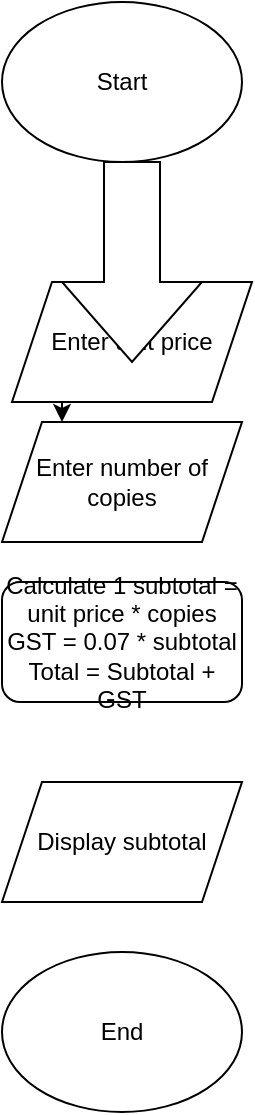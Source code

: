 <mxfile version="14.6.11" type="github">
  <diagram id="jeHCSaBuN6KlRn2Si4zA" name="Page-1">
    <mxGraphModel dx="1038" dy="585" grid="1" gridSize="10" guides="1" tooltips="1" connect="1" arrows="1" fold="1" page="1" pageScale="1" pageWidth="827" pageHeight="1169" math="0" shadow="0">
      <root>
        <mxCell id="0" />
        <mxCell id="1" parent="0" />
        <mxCell id="ndujK713as-puRevWrVf-1" value="Start" style="ellipse;whiteSpace=wrap;html=1;" vertex="1" parent="1">
          <mxGeometry x="370" y="30" width="120" height="80" as="geometry" />
        </mxCell>
        <mxCell id="ndujK713as-puRevWrVf-8" style="edgeStyle=orthogonalEdgeStyle;rounded=0;orthogonalLoop=1;jettySize=auto;html=1;exitX=0.25;exitY=1;exitDx=0;exitDy=0;entryX=0.25;entryY=0;entryDx=0;entryDy=0;" edge="1" parent="1" source="ndujK713as-puRevWrVf-2" target="ndujK713as-puRevWrVf-3">
          <mxGeometry relative="1" as="geometry" />
        </mxCell>
        <mxCell id="ndujK713as-puRevWrVf-2" value="Enter unit price" style="shape=parallelogram;perimeter=parallelogramPerimeter;whiteSpace=wrap;html=1;fixedSize=1;" vertex="1" parent="1">
          <mxGeometry x="375" y="170" width="120" height="60" as="geometry" />
        </mxCell>
        <mxCell id="ndujK713as-puRevWrVf-3" value="Enter number of copies" style="shape=parallelogram;perimeter=parallelogramPerimeter;whiteSpace=wrap;html=1;fixedSize=1;" vertex="1" parent="1">
          <mxGeometry x="370" y="240" width="120" height="60" as="geometry" />
        </mxCell>
        <mxCell id="ndujK713as-puRevWrVf-4" value="Calculate 1 subtotal = unit price * copies&lt;br&gt;GST = 0.07 * subtotal&lt;br&gt;Total = Subtotal + GST" style="rounded=1;whiteSpace=wrap;html=1;" vertex="1" parent="1">
          <mxGeometry x="370" y="320" width="120" height="60" as="geometry" />
        </mxCell>
        <mxCell id="ndujK713as-puRevWrVf-5" value="Display subtotal" style="shape=parallelogram;perimeter=parallelogramPerimeter;whiteSpace=wrap;html=1;fixedSize=1;" vertex="1" parent="1">
          <mxGeometry x="370" y="420" width="120" height="60" as="geometry" />
        </mxCell>
        <mxCell id="ndujK713as-puRevWrVf-6" value="End" style="ellipse;whiteSpace=wrap;html=1;" vertex="1" parent="1">
          <mxGeometry x="370" y="505" width="120" height="80" as="geometry" />
        </mxCell>
        <mxCell id="ndujK713as-puRevWrVf-7" value="" style="html=1;shadow=0;dashed=0;align=center;verticalAlign=middle;shape=mxgraph.arrows2.arrow;dy=0.6;dx=40;direction=south;notch=0;" vertex="1" parent="1">
          <mxGeometry x="400" y="110" width="70" height="100" as="geometry" />
        </mxCell>
      </root>
    </mxGraphModel>
  </diagram>
</mxfile>
